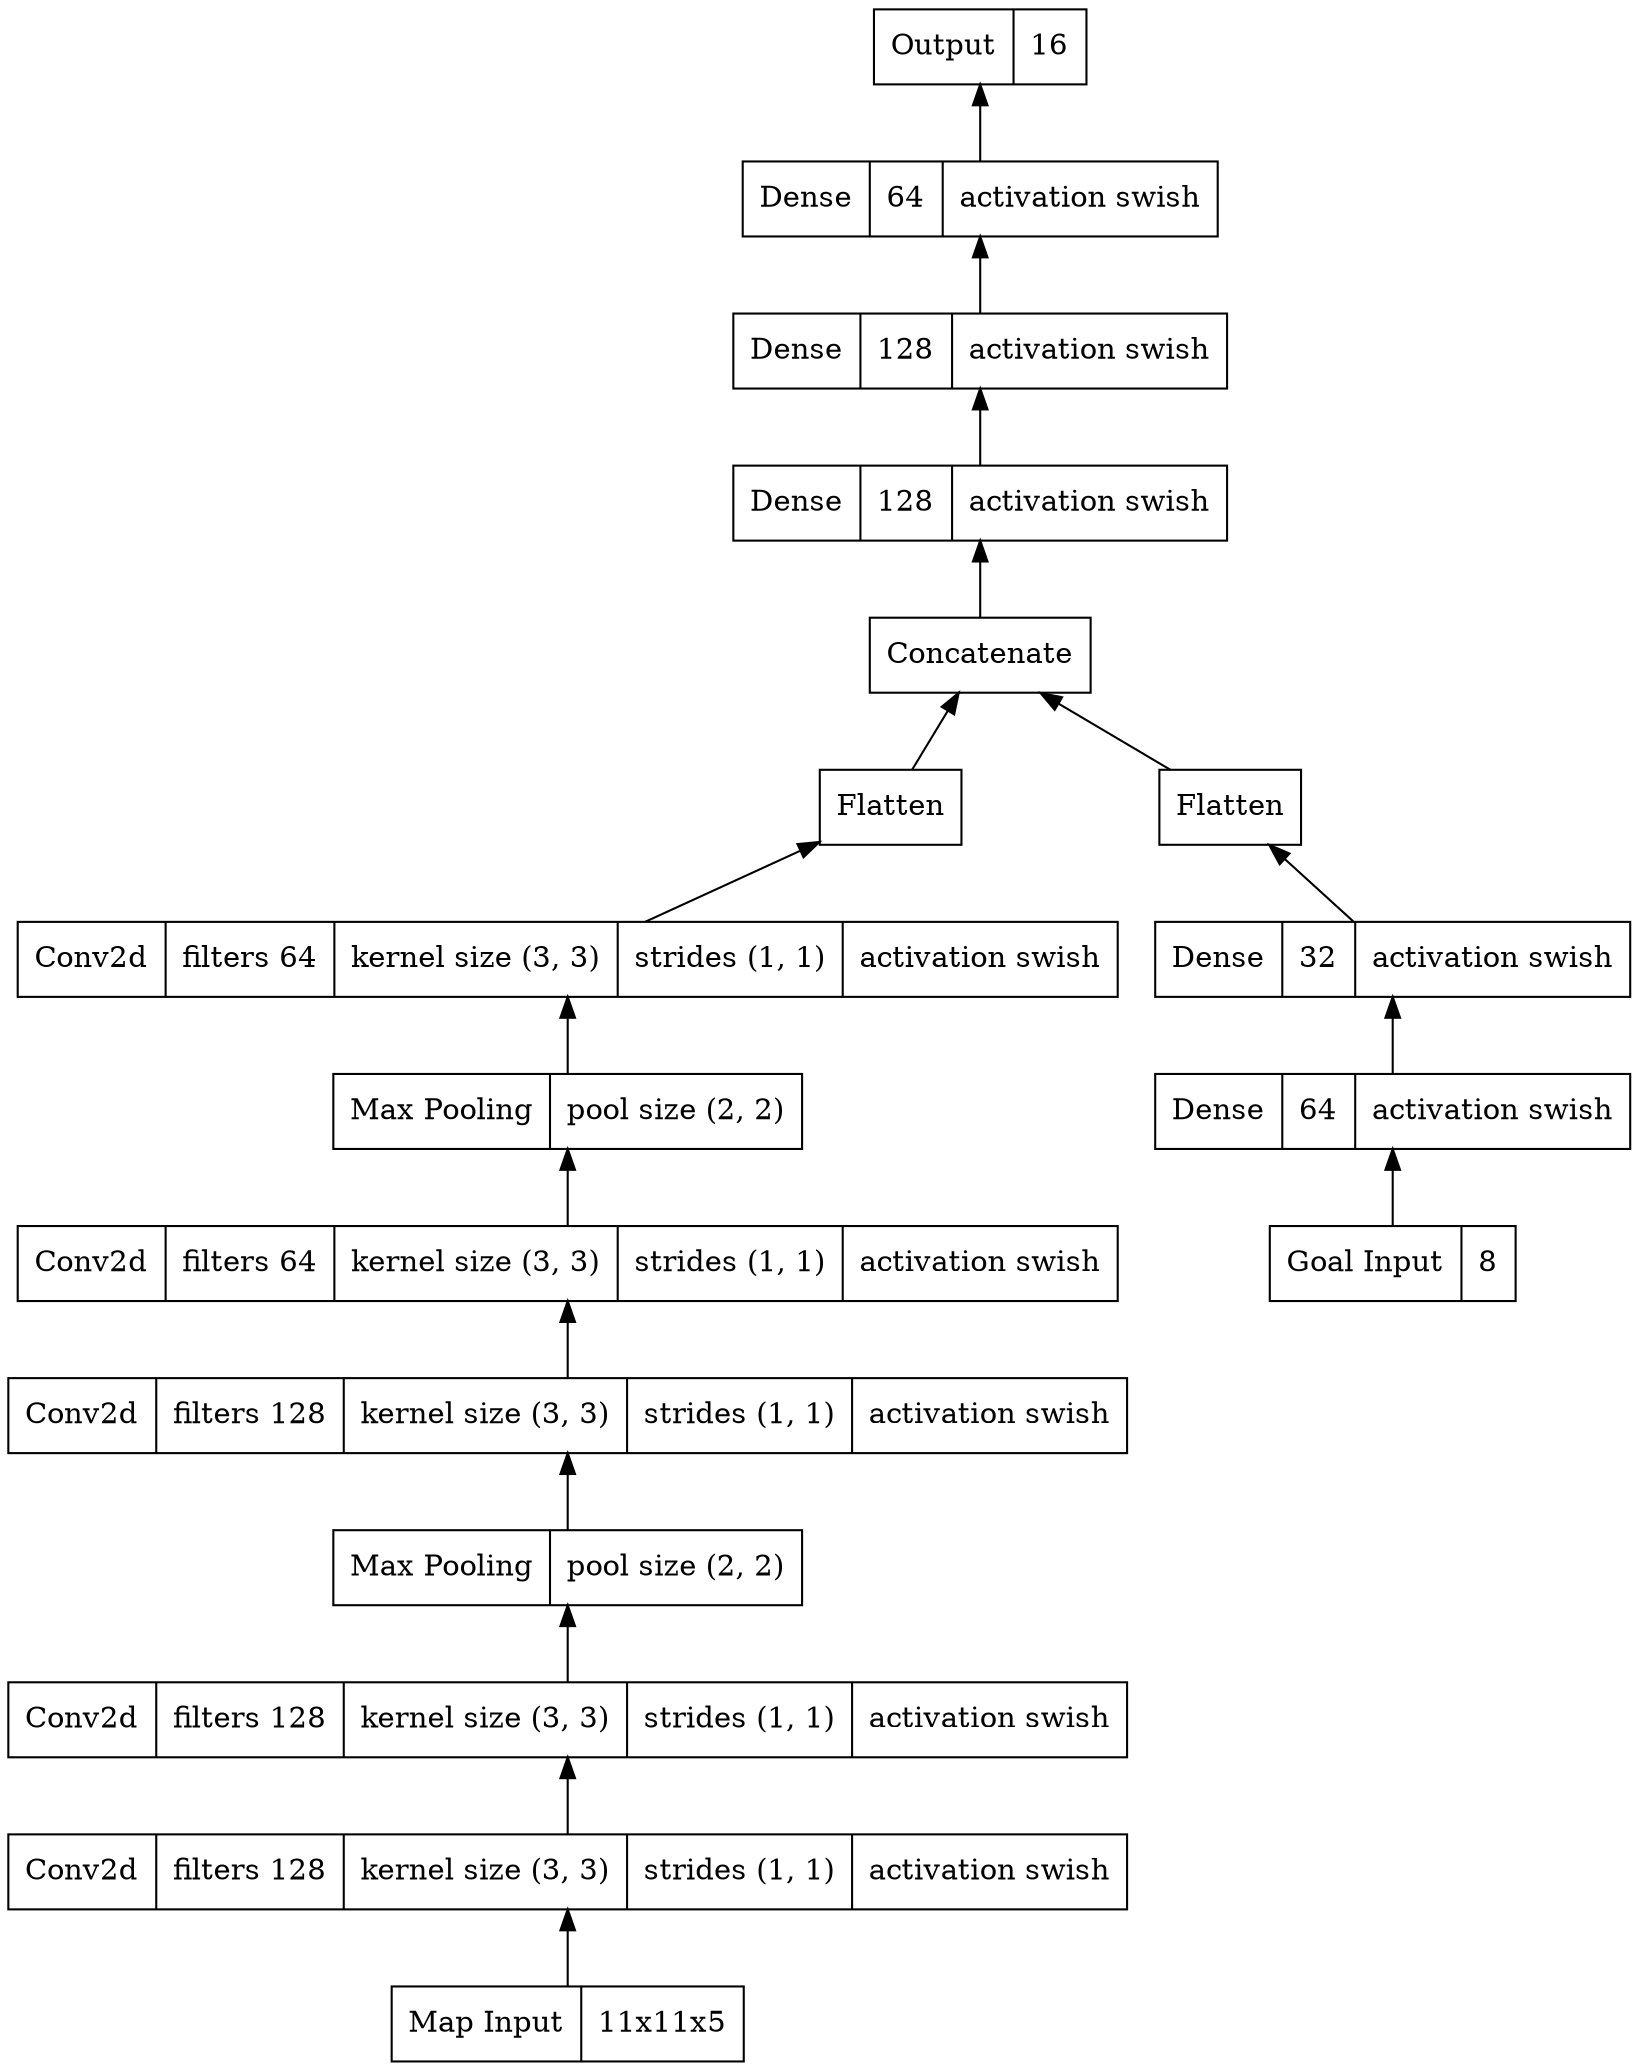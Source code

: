 digraph G {

graph [
rankdir = "BT"
];

  "inputs_map" [label = " Map Input | 11x11x5" shape = "record" ];
  "inputs_goal" [label = "Goal Input | 8" shape = "record" ];

  "layer1" [label="Conv2d | filters 128 | kernel size (3, 3) | strides (1, 1) | activation swish " shape="record"];
  "layer2" [label="Conv2d | filters 128 | kernel size (3, 3) | strides (1, 1) | activation swish " shape="record"];
  "layer3" [label="Max Pooling | pool size (2, 2) " shape="record"];
  "layer4" [label="Conv2d | filters 128 | kernel size (3, 3) | strides (1, 1) | activation swish " shape="record"];
  "layer5" [label="Conv2d | filters 64 | kernel size (3, 3) | strides (1, 1) | activation swish " shape="record"];
  "layer6" [label="Max Pooling | pool size (2, 2) " shape="record"];
  "layer7" [label="Conv2d | filters 64 | kernel size (3, 3) | strides (1, 1) | activation swish " shape="record"];
  "layer_map_flatten" [label="Flatten" shape="record"];

  "layer_concatenation" [label="Concatenate" shape="record"];

  "layer8" [label="Dense | 64 | activation swish " shape="record"];
  "layer9" [label="Dense | 32 | activation swish " shape="record"];
  "layer_vectors_flatten" [label="Flatten" shape="record"];

  "layer10" [label="Dense | 128 | activation swish " shape="record"];
  "layer11" [label="Dense | 128 | activation swish " shape="record"];
  "layer12" [label="Dense | 64 | activation swish " shape="record"];

  "policy_output" [label="Output | 16" shape="record"];

  inputs_map -> layer1
  layer1 -> layer2
  layer2 -> layer3
  layer3 -> layer4
  layer4 -> layer5
  layer5 -> layer6
  layer6 -> layer7
  layer7 -> layer_map_flatten

  inputs_goal -> layer8
  layer8 -> layer9
  layer9 -> layer_vectors_flatten

  layer_vectors_flatten -> layer_concatenation
  layer_map_flatten -> layer_concatenation

  layer_concatenation -> layer10
  layer10 -> layer11
  layer11 -> layer12

  layer12 -> policy_output

}